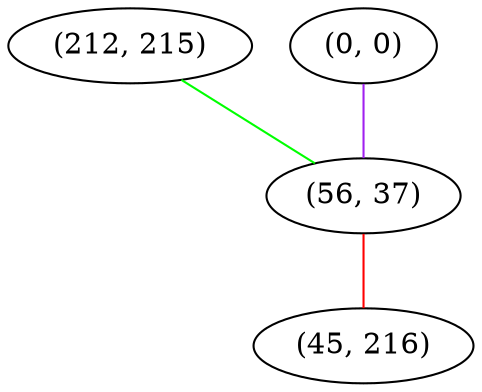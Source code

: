 graph "" {
"(212, 215)";
"(0, 0)";
"(56, 37)";
"(45, 216)";
"(212, 215)" -- "(56, 37)"  [color=green, key=0, weight=2];
"(0, 0)" -- "(56, 37)"  [color=purple, key=0, weight=4];
"(56, 37)" -- "(45, 216)"  [color=red, key=0, weight=1];
}
